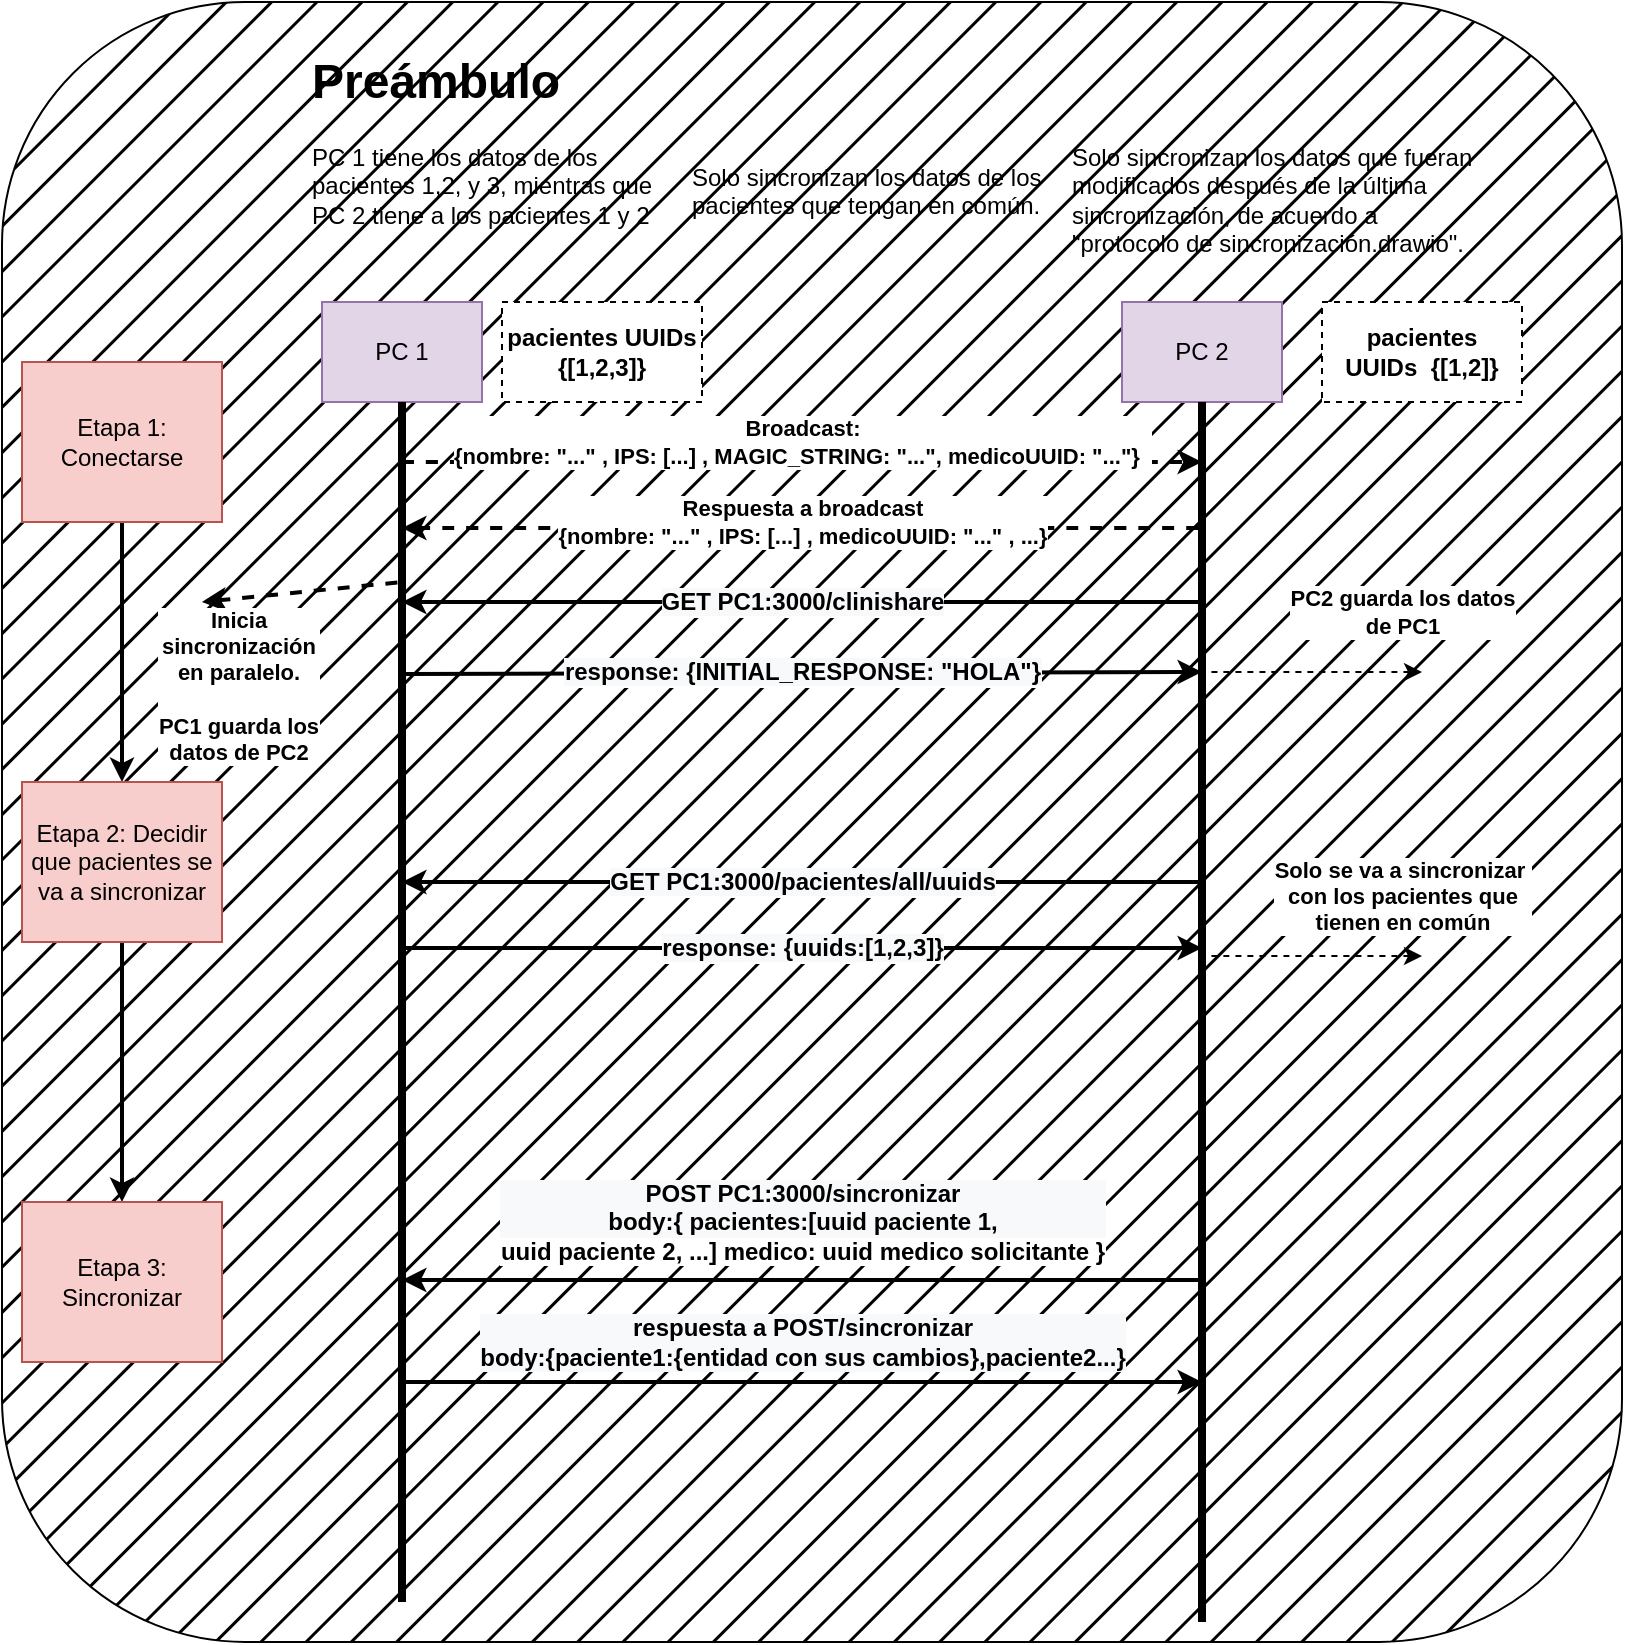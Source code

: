 <mxfile version="20.3.0" type="device"><diagram id="VLIf0nNgDkFs7TsrhZ69" name="Página-1"><mxGraphModel dx="868" dy="549" grid="1" gridSize="10" guides="1" tooltips="1" connect="1" arrows="1" fold="1" page="1" pageScale="1" pageWidth="827" pageHeight="1169" math="0" shadow="0"><root><mxCell id="0"/><mxCell id="1" parent="0"/><mxCell id="vdpGMBAQkQ9gg9myj_68-1" value="" style="rounded=1;whiteSpace=wrap;html=1;fillStyle=hatch;fillColor=#000000;" parent="1" vertex="1"><mxGeometry width="810" height="820" as="geometry"/></mxCell><mxCell id="yIfQxRe4gYQ1XKwhyPl6-1" value="PC 1" style="rounded=0;whiteSpace=wrap;html=1;fillColor=#e1d5e7;strokeColor=#9673a6;" parent="1" vertex="1"><mxGeometry x="160" y="150" width="80" height="50" as="geometry"/></mxCell><mxCell id="yIfQxRe4gYQ1XKwhyPl6-2" value="PC 2" style="rounded=0;whiteSpace=wrap;html=1;fillColor=#e1d5e7;strokeColor=#9673a6;" parent="1" vertex="1"><mxGeometry x="560" y="150" width="80" height="50" as="geometry"/></mxCell><mxCell id="yIfQxRe4gYQ1XKwhyPl6-5" value="&lt;b style=&quot;font-size: 12px; background-color: rgb(248, 249, 250);&quot;&gt;response: {INITIAL_RESPONSE: &quot;HOLA&quot;}&lt;/b&gt;" style="curved=1;endArrow=classic;html=1;rounded=0;strokeWidth=2;" parent="1" edge="1"><mxGeometry y="1" width="50" height="50" relative="1" as="geometry"><mxPoint x="200" y="336" as="sourcePoint"/><mxPoint x="600" y="335" as="targetPoint"/><Array as="points"><mxPoint x="310" y="336"/></Array><mxPoint as="offset"/></mxGeometry></mxCell><mxCell id="yIfQxRe4gYQ1XKwhyPl6-6" value="&lt;b style=&quot;color: rgb(0, 0, 0); font-family: Helvetica; font-size: 12px; font-style: normal; font-variant-ligatures: normal; font-variant-caps: normal; letter-spacing: normal; orphans: 2; text-align: center; text-indent: 0px; text-transform: none; widows: 2; word-spacing: 0px; -webkit-text-stroke-width: 0px; background-color: rgb(248, 249, 250); text-decoration-thickness: initial; text-decoration-style: initial; text-decoration-color: initial;&quot;&gt;GET PC1:3000/clinishare&lt;/b&gt;" style="curved=1;endArrow=classic;html=1;rounded=0;strokeWidth=2;" parent="1" edge="1"><mxGeometry width="50" height="50" relative="1" as="geometry"><mxPoint x="600" y="300" as="sourcePoint"/><mxPoint x="200" y="300" as="targetPoint"/><Array as="points"/><mxPoint as="offset"/></mxGeometry></mxCell><mxCell id="yIfQxRe4gYQ1XKwhyPl6-7" value="Broadcast: &lt;br&gt;{nombre: &quot;...&quot; , IPS: [...] , MAGIC_STRING: &quot;...&quot;, medicoUUID: &quot;...&quot;}&amp;nbsp;&amp;nbsp;" style="curved=1;endArrow=classic;html=1;rounded=0;fontStyle=1;dashed=1;strokeWidth=2;" parent="1" edge="1"><mxGeometry y="10" width="50" height="50" relative="1" as="geometry"><mxPoint x="200" y="230" as="sourcePoint"/><mxPoint x="600" y="230" as="targetPoint"/><Array as="points"/><mxPoint as="offset"/></mxGeometry></mxCell><mxCell id="otS7DoqrIe1z6ZRegbrH-11" style="edgeStyle=orthogonalEdgeStyle;rounded=0;orthogonalLoop=1;jettySize=auto;html=1;strokeWidth=2;" parent="1" source="yIfQxRe4gYQ1XKwhyPl6-14" target="yIfQxRe4gYQ1XKwhyPl6-26" edge="1"><mxGeometry relative="1" as="geometry"/></mxCell><mxCell id="yIfQxRe4gYQ1XKwhyPl6-14" value="Etapa 1: Conectarse" style="text;html=1;strokeColor=#b85450;fillColor=#f8cecc;align=center;verticalAlign=middle;whiteSpace=wrap;rounded=0;" parent="1" vertex="1"><mxGeometry x="10" y="180" width="100" height="80" as="geometry"/></mxCell><mxCell id="yIfQxRe4gYQ1XKwhyPl6-18" value="&lt;div style=&quot;color: rgb(0, 0, 0); font-family: Helvetica; font-size: 12px; font-style: normal; font-variant-ligatures: normal; font-variant-caps: normal; font-weight: 400; letter-spacing: normal; orphans: 2; text-align: center; text-indent: 0px; text-transform: none; widows: 2; word-spacing: 0px; -webkit-text-stroke-width: 0px; background-color: rgb(248, 249, 250); text-decoration-thickness: initial; text-decoration-style: initial; text-decoration-color: initial;&quot;&gt;&lt;b&gt;POST PC1:3000/sincronizar&lt;/b&gt;&lt;/div&gt;&lt;div style=&quot;color: rgb(0, 0, 0); font-family: Helvetica; font-size: 12px; font-style: normal; font-variant-ligatures: normal; font-variant-caps: normal; font-weight: 400; letter-spacing: normal; orphans: 2; text-align: center; text-indent: 0px; text-transform: none; widows: 2; word-spacing: 0px; -webkit-text-stroke-width: 0px; background-color: rgb(248, 249, 250); text-decoration-thickness: initial; text-decoration-style: initial; text-decoration-color: initial;&quot;&gt;&lt;b&gt;body:{ pacientes:[uuid paciente 1,&lt;/b&gt;&lt;/div&gt;&lt;b style=&quot;font-size: 12px;&quot;&gt;uuid paciente 2, ...&lt;/b&gt;&lt;b style=&quot;font-size: 12px;&quot;&gt;] medico: uuid medico solicitante }&lt;/b&gt;&lt;b style=&quot;font-size: 12px;&quot;&gt;&lt;br&gt;&lt;/b&gt;" style="curved=1;endArrow=classic;html=1;rounded=0;strokeWidth=2;" parent="1" edge="1"><mxGeometry y="-29" width="50" height="50" relative="1" as="geometry"><mxPoint x="600" y="639" as="sourcePoint"/><mxPoint x="200" y="639" as="targetPoint"/><Array as="points"/><mxPoint as="offset"/></mxGeometry></mxCell><mxCell id="yIfQxRe4gYQ1XKwhyPl6-19" value="&lt;b style=&quot;color: rgb(0, 0, 0); font-family: Helvetica; font-size: 12px; font-style: normal; font-variant-ligatures: normal; font-variant-caps: normal; letter-spacing: normal; orphans: 2; text-align: center; text-indent: 0px; text-transform: none; widows: 2; word-spacing: 0px; -webkit-text-stroke-width: 0px; background-color: rgb(248, 249, 250); text-decoration-thickness: initial; text-decoration-style: initial; text-decoration-color: initial;&quot;&gt;response: {uuids:[1,2,3]}&lt;/b&gt;" style="curved=1;endArrow=classic;html=1;rounded=0;strokeWidth=2;" parent="1" edge="1"><mxGeometry width="50" height="50" relative="1" as="geometry"><mxPoint x="200" y="473" as="sourcePoint"/><mxPoint x="600" y="473" as="targetPoint"/><Array as="points"><mxPoint x="310" y="473"/><mxPoint x="520" y="473"/></Array></mxGeometry></mxCell><mxCell id="yIfQxRe4gYQ1XKwhyPl6-20" value="&lt;b style=&quot;color: rgb(0, 0, 0); font-family: Helvetica; font-size: 12px; font-style: normal; font-variant-ligatures: normal; font-variant-caps: normal; letter-spacing: normal; orphans: 2; text-align: center; text-indent: 0px; text-transform: none; widows: 2; word-spacing: 0px; -webkit-text-stroke-width: 0px; background-color: rgb(248, 249, 250); text-decoration-thickness: initial; text-decoration-style: initial; text-decoration-color: initial;&quot;&gt;GET PC1:3000/pacientes/all/uuids&lt;/b&gt;" style="endArrow=classic;html=1;rounded=0;strokeWidth=2;" parent="1" edge="1"><mxGeometry width="50" height="50" relative="1" as="geometry"><mxPoint x="600" y="440" as="sourcePoint"/><mxPoint x="200" y="440" as="targetPoint"/></mxGeometry></mxCell><mxCell id="otS7DoqrIe1z6ZRegbrH-17" style="edgeStyle=orthogonalEdgeStyle;rounded=0;orthogonalLoop=1;jettySize=auto;html=1;strokeWidth=2;" parent="1" source="yIfQxRe4gYQ1XKwhyPl6-26" target="yIfQxRe4gYQ1XKwhyPl6-35" edge="1"><mxGeometry relative="1" as="geometry"/></mxCell><mxCell id="yIfQxRe4gYQ1XKwhyPl6-26" value="Etapa 2: Decidir que pacientes se va a sincronizar" style="text;html=1;strokeColor=#b85450;fillColor=#f8cecc;align=center;verticalAlign=middle;whiteSpace=wrap;rounded=0;" parent="1" vertex="1"><mxGeometry x="10" y="390" width="100" height="80" as="geometry"/></mxCell><mxCell id="yIfQxRe4gYQ1XKwhyPl6-35" value="Etapa 3: Sincronizar" style="text;html=1;strokeColor=#b85450;fillColor=#f8cecc;align=center;verticalAlign=middle;whiteSpace=wrap;rounded=0;" parent="1" vertex="1"><mxGeometry x="10" y="600" width="100" height="80" as="geometry"/></mxCell><mxCell id="yIfQxRe4gYQ1XKwhyPl6-36" value="&lt;div style=&quot;color: rgb(0, 0, 0); font-family: Helvetica; font-size: 12px; font-style: normal; font-variant-ligatures: normal; font-variant-caps: normal; font-weight: 400; letter-spacing: normal; orphans: 2; text-align: center; text-indent: 0px; text-transform: none; widows: 2; word-spacing: 0px; -webkit-text-stroke-width: 0px; background-color: rgb(248, 249, 250); text-decoration-thickness: initial; text-decoration-style: initial; text-decoration-color: initial;&quot;&gt;&lt;b&gt;respuesta a POST/sincronizar&lt;/b&gt;&lt;/div&gt;&lt;div style=&quot;color: rgb(0, 0, 0); font-family: Helvetica; font-size: 12px; font-style: normal; font-variant-ligatures: normal; font-variant-caps: normal; font-weight: 400; letter-spacing: normal; orphans: 2; text-align: center; text-indent: 0px; text-transform: none; widows: 2; word-spacing: 0px; -webkit-text-stroke-width: 0px; background-color: rgb(248, 249, 250); text-decoration-thickness: initial; text-decoration-style: initial; text-decoration-color: initial;&quot;&gt;&lt;b&gt;body:{paciente1:{entidad con sus cambios},paciente2...}&lt;/b&gt;&lt;/div&gt;" style="endArrow=classic;html=1;rounded=0;strokeWidth=2;" parent="1" edge="1"><mxGeometry y="20" width="50" height="50" relative="1" as="geometry"><mxPoint x="200" y="690" as="sourcePoint"/><mxPoint x="600" y="690" as="targetPoint"/><mxPoint as="offset"/></mxGeometry></mxCell><mxCell id="yIfQxRe4gYQ1XKwhyPl6-39" value="&lt;b&gt;pacientes UUIDs&amp;nbsp;&lt;/b&gt;&lt;b&gt;&amp;nbsp;{[1,2]}&lt;/b&gt;" style="rounded=0;whiteSpace=wrap;html=1;dashed=1;" parent="1" vertex="1"><mxGeometry x="660" y="150" width="100" height="50" as="geometry"/></mxCell><mxCell id="Yra20irXhIswDzHAr19r-3" value="Respuesta a broadcast&lt;br&gt;{nombre: &quot;...&quot; , IPS: [...] , medicoUUID: &quot;...&quot; , ...}" style="curved=1;endArrow=none;html=1;rounded=0;fontStyle=1;dashed=1;startArrow=classic;startFill=1;endFill=0;strokeWidth=2;" parent="1" edge="1"><mxGeometry y="3" width="50" height="50" relative="1" as="geometry"><mxPoint x="200" y="263" as="sourcePoint"/><mxPoint x="600" y="263" as="targetPoint"/><Array as="points"><mxPoint x="310" y="263"/></Array><mxPoint as="offset"/></mxGeometry></mxCell><mxCell id="otS7DoqrIe1z6ZRegbrH-2" value="" style="endArrow=none;html=1;rounded=0;exitX=0.5;exitY=1;exitDx=0;exitDy=0;strokeWidth=4;" parent="1" source="yIfQxRe4gYQ1XKwhyPl6-1" edge="1"><mxGeometry width="50" height="50" relative="1" as="geometry"><mxPoint x="230" y="260" as="sourcePoint"/><mxPoint x="200" y="800" as="targetPoint"/></mxGeometry></mxCell><mxCell id="otS7DoqrIe1z6ZRegbrH-4" value="" style="endArrow=none;html=1;rounded=0;exitX=0.5;exitY=1;exitDx=0;exitDy=0;strokeWidth=4;" parent="1" edge="1"><mxGeometry width="50" height="50" relative="1" as="geometry"><mxPoint x="600" y="200" as="sourcePoint"/><mxPoint x="600" y="810" as="targetPoint"/></mxGeometry></mxCell><mxCell id="otS7DoqrIe1z6ZRegbrH-5" value="Inicia &lt;br&gt;sincronización&lt;br&gt;en paralelo.&lt;br&gt;&lt;br&gt;PC1 guarda los&lt;br&gt;datos de PC2" style="curved=1;endArrow=none;html=1;rounded=0;fontStyle=1;dashed=1;startArrow=classic;startFill=1;endFill=0;strokeWidth=2;" parent="1" edge="1"><mxGeometry x="-0.724" y="-44" width="50" height="50" relative="1" as="geometry"><mxPoint x="100" y="300" as="sourcePoint"/><mxPoint x="200" y="290" as="targetPoint"/><Array as="points"/><mxPoint as="offset"/></mxGeometry></mxCell><mxCell id="otS7DoqrIe1z6ZRegbrH-6" value="PC2 guarda los datos&lt;br&gt;de PC1" style="curved=1;endArrow=none;html=1;rounded=0;fontStyle=1;dashed=1;startArrow=classic;startFill=1;endFill=0;" parent="1" edge="1"><mxGeometry x="-0.818" y="-30" width="50" height="50" relative="1" as="geometry"><mxPoint x="710" y="335" as="sourcePoint"/><mxPoint x="600" y="335" as="targetPoint"/><Array as="points"/><mxPoint as="offset"/></mxGeometry></mxCell><mxCell id="otS7DoqrIe1z6ZRegbrH-8" value="&lt;h1&gt;Preámbulo&lt;/h1&gt;&lt;p&gt;PC 1 tiene los datos de los pacientes 1,2, y 3, mientras que PC 2 tiene a los pacientes 1 y 2&lt;/p&gt;" style="text;html=1;strokeColor=none;fillColor=none;spacing=5;spacingTop=-20;whiteSpace=wrap;overflow=hidden;rounded=0;" parent="1" vertex="1"><mxGeometry x="150" y="20" width="190" height="120" as="geometry"/></mxCell><mxCell id="otS7DoqrIe1z6ZRegbrH-14" value="&lt;b&gt;pacientes UUIDs {[1,2,3]}&lt;/b&gt;" style="rounded=0;whiteSpace=wrap;html=1;dashed=1;" parent="1" vertex="1"><mxGeometry x="250" y="150" width="100" height="50" as="geometry"/></mxCell><mxCell id="otS7DoqrIe1z6ZRegbrH-15" value="&lt;h1&gt;&lt;br&gt;&lt;/h1&gt;&lt;p&gt;Solo sincronizan los datos de los pacientes que tengan en común.&lt;/p&gt;" style="text;html=1;strokeColor=none;fillColor=none;spacing=5;spacingTop=-20;whiteSpace=wrap;overflow=hidden;rounded=0;" parent="1" vertex="1"><mxGeometry x="340" y="30" width="190" height="120" as="geometry"/></mxCell><mxCell id="otS7DoqrIe1z6ZRegbrH-16" value="&lt;h1&gt;&lt;br&gt;&lt;/h1&gt;&lt;p&gt;Solo sincronizan los datos que fueran modificados después de la última sincronización, de acuerdo a &quot;protocolo de sincronización.drawio&quot;.&lt;/p&gt;" style="text;html=1;strokeColor=none;fillColor=none;spacing=5;spacingTop=-20;whiteSpace=wrap;overflow=hidden;rounded=0;" parent="1" vertex="1"><mxGeometry x="530" y="20" width="210" height="120" as="geometry"/></mxCell><mxCell id="otS7DoqrIe1z6ZRegbrH-18" value="Solo se va a sincronizar&amp;nbsp;&lt;br&gt;con los pacientes que&lt;br&gt;tienen en común" style="curved=1;endArrow=none;html=1;rounded=0;fontStyle=1;dashed=1;startArrow=classic;startFill=1;endFill=0;" parent="1" edge="1"><mxGeometry x="-0.818" y="-30" width="50" height="50" relative="1" as="geometry"><mxPoint x="710" y="477" as="sourcePoint"/><mxPoint x="600" y="477" as="targetPoint"/><Array as="points"/><mxPoint as="offset"/></mxGeometry></mxCell></root></mxGraphModel></diagram></mxfile>